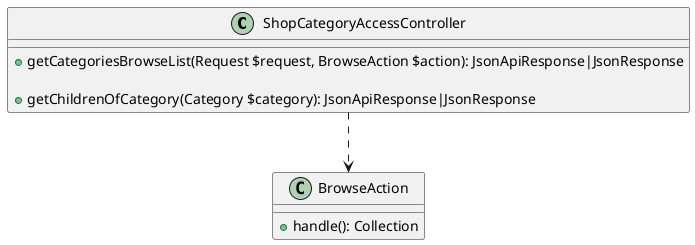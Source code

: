 @startuml

class ShopCategoryAccessController {
    + getCategoriesBrowseList(Request $request, BrowseAction $action): JsonApiResponse|JsonResponse

    + getChildrenOfCategory(Category $category): JsonApiResponse|JsonResponse
}

class BrowseAction {
    + handle(): Collection
}

ShopCategoryAccessController ..> BrowseAction
@enduml